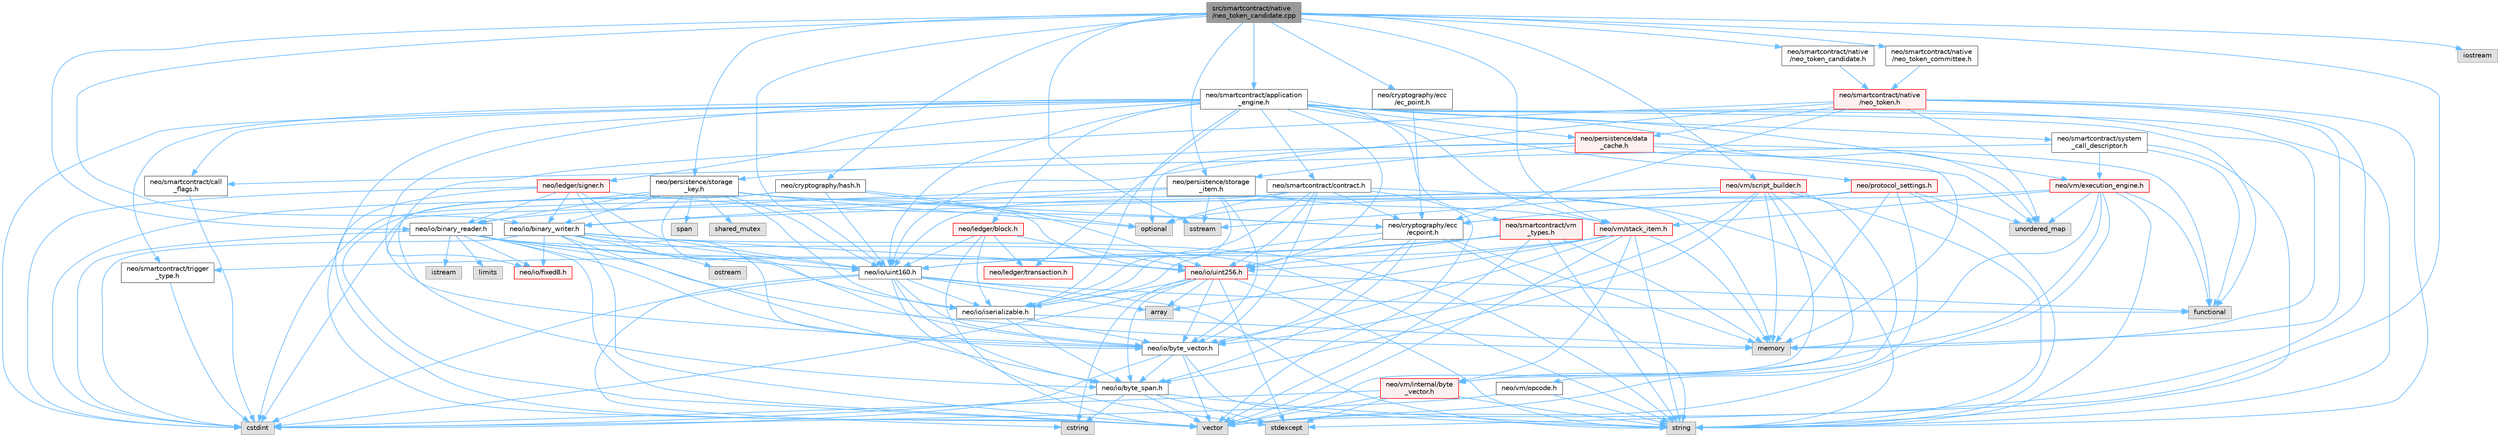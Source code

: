digraph "src/smartcontract/native/neo_token_candidate.cpp"
{
 // LATEX_PDF_SIZE
  bgcolor="transparent";
  edge [fontname=Helvetica,fontsize=10,labelfontname=Helvetica,labelfontsize=10];
  node [fontname=Helvetica,fontsize=10,shape=box,height=0.2,width=0.4];
  Node1 [id="Node000001",label="src/smartcontract/native\l/neo_token_candidate.cpp",height=0.2,width=0.4,color="gray40", fillcolor="grey60", style="filled", fontcolor="black",tooltip=" "];
  Node1 -> Node2 [id="edge1_Node000001_Node000002",color="steelblue1",style="solid",tooltip=" "];
  Node2 [id="Node000002",label="neo/cryptography/ecc\l/ec_point.h",height=0.2,width=0.4,color="grey40", fillcolor="white", style="filled",URL="$ec__point_8h.html",tooltip=" "];
  Node2 -> Node3 [id="edge2_Node000002_Node000003",color="steelblue1",style="solid",tooltip=" "];
  Node3 [id="Node000003",label="neo/cryptography/ecc\l/ecpoint.h",height=0.2,width=0.4,color="grey40", fillcolor="white", style="filled",URL="$ecpoint_8h.html",tooltip=" "];
  Node3 -> Node4 [id="edge3_Node000003_Node000004",color="steelblue1",style="solid",tooltip=" "];
  Node4 [id="Node000004",label="neo/io/byte_span.h",height=0.2,width=0.4,color="grey40", fillcolor="white", style="filled",URL="$io_2byte__span_8h.html",tooltip=" "];
  Node4 -> Node5 [id="edge4_Node000004_Node000005",color="steelblue1",style="solid",tooltip=" "];
  Node5 [id="Node000005",label="cstdint",height=0.2,width=0.4,color="grey60", fillcolor="#E0E0E0", style="filled",tooltip=" "];
  Node4 -> Node6 [id="edge5_Node000004_Node000006",color="steelblue1",style="solid",tooltip=" "];
  Node6 [id="Node000006",label="cstring",height=0.2,width=0.4,color="grey60", fillcolor="#E0E0E0", style="filled",tooltip=" "];
  Node4 -> Node7 [id="edge6_Node000004_Node000007",color="steelblue1",style="solid",tooltip=" "];
  Node7 [id="Node000007",label="stdexcept",height=0.2,width=0.4,color="grey60", fillcolor="#E0E0E0", style="filled",tooltip=" "];
  Node4 -> Node8 [id="edge7_Node000004_Node000008",color="steelblue1",style="solid",tooltip=" "];
  Node8 [id="Node000008",label="string",height=0.2,width=0.4,color="grey60", fillcolor="#E0E0E0", style="filled",tooltip=" "];
  Node4 -> Node9 [id="edge8_Node000004_Node000009",color="steelblue1",style="solid",tooltip=" "];
  Node9 [id="Node000009",label="vector",height=0.2,width=0.4,color="grey60", fillcolor="#E0E0E0", style="filled",tooltip=" "];
  Node3 -> Node10 [id="edge9_Node000003_Node000010",color="steelblue1",style="solid",tooltip=" "];
  Node10 [id="Node000010",label="neo/io/byte_vector.h",height=0.2,width=0.4,color="grey40", fillcolor="white", style="filled",URL="$io_2byte__vector_8h.html",tooltip=" "];
  Node10 -> Node4 [id="edge10_Node000010_Node000004",color="steelblue1",style="solid",tooltip=" "];
  Node10 -> Node5 [id="edge11_Node000010_Node000005",color="steelblue1",style="solid",tooltip=" "];
  Node10 -> Node8 [id="edge12_Node000010_Node000008",color="steelblue1",style="solid",tooltip=" "];
  Node10 -> Node9 [id="edge13_Node000010_Node000009",color="steelblue1",style="solid",tooltip=" "];
  Node3 -> Node11 [id="edge14_Node000003_Node000011",color="steelblue1",style="solid",tooltip=" "];
  Node11 [id="Node000011",label="neo/io/iserializable.h",height=0.2,width=0.4,color="grey40", fillcolor="white", style="filled",URL="$iserializable_8h.html",tooltip=" "];
  Node11 -> Node4 [id="edge15_Node000011_Node000004",color="steelblue1",style="solid",tooltip=" "];
  Node11 -> Node10 [id="edge16_Node000011_Node000010",color="steelblue1",style="solid",tooltip=" "];
  Node11 -> Node12 [id="edge17_Node000011_Node000012",color="steelblue1",style="solid",tooltip=" "];
  Node12 [id="Node000012",label="memory",height=0.2,width=0.4,color="grey60", fillcolor="#E0E0E0", style="filled",tooltip=" "];
  Node3 -> Node13 [id="edge18_Node000003_Node000013",color="steelblue1",style="solid",tooltip=" "];
  Node13 [id="Node000013",label="neo/io/uint256.h",height=0.2,width=0.4,color="red", fillcolor="#FFF0F0", style="filled",URL="$uint256_8h.html",tooltip=" "];
  Node13 -> Node4 [id="edge19_Node000013_Node000004",color="steelblue1",style="solid",tooltip=" "];
  Node13 -> Node10 [id="edge20_Node000013_Node000010",color="steelblue1",style="solid",tooltip=" "];
  Node13 -> Node11 [id="edge21_Node000013_Node000011",color="steelblue1",style="solid",tooltip=" "];
  Node13 -> Node14 [id="edge22_Node000013_Node000014",color="steelblue1",style="solid",tooltip=" "];
  Node14 [id="Node000014",label="array",height=0.2,width=0.4,color="grey60", fillcolor="#E0E0E0", style="filled",tooltip=" "];
  Node13 -> Node5 [id="edge23_Node000013_Node000005",color="steelblue1",style="solid",tooltip=" "];
  Node13 -> Node6 [id="edge24_Node000013_Node000006",color="steelblue1",style="solid",tooltip=" "];
  Node13 -> Node16 [id="edge25_Node000013_Node000016",color="steelblue1",style="solid",tooltip=" "];
  Node16 [id="Node000016",label="functional",height=0.2,width=0.4,color="grey60", fillcolor="#E0E0E0", style="filled",tooltip=" "];
  Node13 -> Node7 [id="edge26_Node000013_Node000007",color="steelblue1",style="solid",tooltip=" "];
  Node13 -> Node8 [id="edge27_Node000013_Node000008",color="steelblue1",style="solid",tooltip=" "];
  Node3 -> Node12 [id="edge28_Node000003_Node000012",color="steelblue1",style="solid",tooltip=" "];
  Node3 -> Node8 [id="edge29_Node000003_Node000008",color="steelblue1",style="solid",tooltip=" "];
  Node1 -> Node17 [id="edge30_Node000001_Node000017",color="steelblue1",style="solid",tooltip=" "];
  Node17 [id="Node000017",label="neo/cryptography/hash.h",height=0.2,width=0.4,color="grey40", fillcolor="white", style="filled",URL="$hash_8h.html",tooltip=" "];
  Node17 -> Node4 [id="edge31_Node000017_Node000004",color="steelblue1",style="solid",tooltip=" "];
  Node17 -> Node18 [id="edge32_Node000017_Node000018",color="steelblue1",style="solid",tooltip=" "];
  Node18 [id="Node000018",label="neo/io/uint160.h",height=0.2,width=0.4,color="grey40", fillcolor="white", style="filled",URL="$uint160_8h.html",tooltip=" "];
  Node18 -> Node4 [id="edge33_Node000018_Node000004",color="steelblue1",style="solid",tooltip=" "];
  Node18 -> Node10 [id="edge34_Node000018_Node000010",color="steelblue1",style="solid",tooltip=" "];
  Node18 -> Node11 [id="edge35_Node000018_Node000011",color="steelblue1",style="solid",tooltip=" "];
  Node18 -> Node14 [id="edge36_Node000018_Node000014",color="steelblue1",style="solid",tooltip=" "];
  Node18 -> Node5 [id="edge37_Node000018_Node000005",color="steelblue1",style="solid",tooltip=" "];
  Node18 -> Node6 [id="edge38_Node000018_Node000006",color="steelblue1",style="solid",tooltip=" "];
  Node18 -> Node16 [id="edge39_Node000018_Node000016",color="steelblue1",style="solid",tooltip=" "];
  Node18 -> Node7 [id="edge40_Node000018_Node000007",color="steelblue1",style="solid",tooltip=" "];
  Node18 -> Node8 [id="edge41_Node000018_Node000008",color="steelblue1",style="solid",tooltip=" "];
  Node17 -> Node13 [id="edge42_Node000017_Node000013",color="steelblue1",style="solid",tooltip=" "];
  Node17 -> Node19 [id="edge43_Node000017_Node000019",color="steelblue1",style="solid",tooltip=" "];
  Node19 [id="Node000019",label="optional",height=0.2,width=0.4,color="grey60", fillcolor="#E0E0E0", style="filled",tooltip=" "];
  Node17 -> Node9 [id="edge44_Node000017_Node000009",color="steelblue1",style="solid",tooltip=" "];
  Node1 -> Node20 [id="edge45_Node000001_Node000020",color="steelblue1",style="solid",tooltip=" "];
  Node20 [id="Node000020",label="neo/io/binary_reader.h",height=0.2,width=0.4,color="grey40", fillcolor="white", style="filled",URL="$binary__reader_8h.html",tooltip=" "];
  Node20 -> Node10 [id="edge46_Node000020_Node000010",color="steelblue1",style="solid",tooltip=" "];
  Node20 -> Node21 [id="edge47_Node000020_Node000021",color="steelblue1",style="solid",tooltip=" "];
  Node21 [id="Node000021",label="neo/io/fixed8.h",height=0.2,width=0.4,color="red", fillcolor="#FFF0F0", style="filled",URL="$io_2fixed8_8h.html",tooltip=" "];
  Node20 -> Node18 [id="edge48_Node000020_Node000018",color="steelblue1",style="solid",tooltip=" "];
  Node20 -> Node13 [id="edge49_Node000020_Node000013",color="steelblue1",style="solid",tooltip=" "];
  Node20 -> Node5 [id="edge50_Node000020_Node000005",color="steelblue1",style="solid",tooltip=" "];
  Node20 -> Node24 [id="edge51_Node000020_Node000024",color="steelblue1",style="solid",tooltip=" "];
  Node24 [id="Node000024",label="istream",height=0.2,width=0.4,color="grey60", fillcolor="#E0E0E0", style="filled",tooltip=" "];
  Node20 -> Node23 [id="edge52_Node000020_Node000023",color="steelblue1",style="solid",tooltip=" "];
  Node23 [id="Node000023",label="limits",height=0.2,width=0.4,color="grey60", fillcolor="#E0E0E0", style="filled",tooltip=" "];
  Node20 -> Node12 [id="edge53_Node000020_Node000012",color="steelblue1",style="solid",tooltip=" "];
  Node20 -> Node8 [id="edge54_Node000020_Node000008",color="steelblue1",style="solid",tooltip=" "];
  Node20 -> Node9 [id="edge55_Node000020_Node000009",color="steelblue1",style="solid",tooltip=" "];
  Node1 -> Node25 [id="edge56_Node000001_Node000025",color="steelblue1",style="solid",tooltip=" "];
  Node25 [id="Node000025",label="neo/io/binary_writer.h",height=0.2,width=0.4,color="grey40", fillcolor="white", style="filled",URL="$binary__writer_8h.html",tooltip=" "];
  Node25 -> Node4 [id="edge57_Node000025_Node000004",color="steelblue1",style="solid",tooltip=" "];
  Node25 -> Node10 [id="edge58_Node000025_Node000010",color="steelblue1",style="solid",tooltip=" "];
  Node25 -> Node21 [id="edge59_Node000025_Node000021",color="steelblue1",style="solid",tooltip=" "];
  Node25 -> Node18 [id="edge60_Node000025_Node000018",color="steelblue1",style="solid",tooltip=" "];
  Node25 -> Node13 [id="edge61_Node000025_Node000013",color="steelblue1",style="solid",tooltip=" "];
  Node25 -> Node5 [id="edge62_Node000025_Node000005",color="steelblue1",style="solid",tooltip=" "];
  Node25 -> Node26 [id="edge63_Node000025_Node000026",color="steelblue1",style="solid",tooltip=" "];
  Node26 [id="Node000026",label="ostream",height=0.2,width=0.4,color="grey60", fillcolor="#E0E0E0", style="filled",tooltip=" "];
  Node25 -> Node8 [id="edge64_Node000025_Node000008",color="steelblue1",style="solid",tooltip=" "];
  Node25 -> Node9 [id="edge65_Node000025_Node000009",color="steelblue1",style="solid",tooltip=" "];
  Node1 -> Node18 [id="edge66_Node000001_Node000018",color="steelblue1",style="solid",tooltip=" "];
  Node1 -> Node27 [id="edge67_Node000001_Node000027",color="steelblue1",style="solid",tooltip=" "];
  Node27 [id="Node000027",label="neo/persistence/storage\l_item.h",height=0.2,width=0.4,color="grey40", fillcolor="white", style="filled",URL="$persistence_2storage__item_8h.html",tooltip=" "];
  Node27 -> Node20 [id="edge68_Node000027_Node000020",color="steelblue1",style="solid",tooltip=" "];
  Node27 -> Node25 [id="edge69_Node000027_Node000025",color="steelblue1",style="solid",tooltip=" "];
  Node27 -> Node10 [id="edge70_Node000027_Node000010",color="steelblue1",style="solid",tooltip=" "];
  Node27 -> Node11 [id="edge71_Node000027_Node000011",color="steelblue1",style="solid",tooltip=" "];
  Node27 -> Node28 [id="edge72_Node000027_Node000028",color="steelblue1",style="solid",tooltip=" "];
  Node28 [id="Node000028",label="neo/vm/stack_item.h",height=0.2,width=0.4,color="red", fillcolor="#FFF0F0", style="filled",URL="$stack__item_8h.html",tooltip=" "];
  Node28 -> Node10 [id="edge73_Node000028_Node000010",color="steelblue1",style="solid",tooltip=" "];
  Node28 -> Node18 [id="edge74_Node000028_Node000018",color="steelblue1",style="solid",tooltip=" "];
  Node28 -> Node13 [id="edge75_Node000028_Node000013",color="steelblue1",style="solid",tooltip=" "];
  Node28 -> Node29 [id="edge76_Node000028_Node000029",color="steelblue1",style="solid",tooltip=" "];
  Node29 [id="Node000029",label="neo/vm/internal/byte\l_vector.h",height=0.2,width=0.4,color="red", fillcolor="#FFF0F0", style="filled",URL="$vm_2internal_2byte__vector_8h.html",tooltip=" "];
  Node29 -> Node5 [id="edge77_Node000029_Node000005",color="steelblue1",style="solid",tooltip=" "];
  Node29 -> Node7 [id="edge78_Node000029_Node000007",color="steelblue1",style="solid",tooltip=" "];
  Node29 -> Node8 [id="edge79_Node000029_Node000008",color="steelblue1",style="solid",tooltip=" "];
  Node29 -> Node9 [id="edge80_Node000029_Node000009",color="steelblue1",style="solid",tooltip=" "];
  Node28 -> Node14 [id="edge81_Node000028_Node000014",color="steelblue1",style="solid",tooltip=" "];
  Node28 -> Node12 [id="edge82_Node000028_Node000012",color="steelblue1",style="solid",tooltip=" "];
  Node28 -> Node8 [id="edge83_Node000028_Node000008",color="steelblue1",style="solid",tooltip=" "];
  Node28 -> Node9 [id="edge84_Node000028_Node000009",color="steelblue1",style="solid",tooltip=" "];
  Node27 -> Node12 [id="edge85_Node000027_Node000012",color="steelblue1",style="solid",tooltip=" "];
  Node27 -> Node33 [id="edge86_Node000027_Node000033",color="steelblue1",style="solid",tooltip=" "];
  Node33 [id="Node000033",label="sstream",height=0.2,width=0.4,color="grey60", fillcolor="#E0E0E0", style="filled",tooltip=" "];
  Node1 -> Node34 [id="edge87_Node000001_Node000034",color="steelblue1",style="solid",tooltip=" "];
  Node34 [id="Node000034",label="neo/persistence/storage\l_key.h",height=0.2,width=0.4,color="grey40", fillcolor="white", style="filled",URL="$persistence_2storage__key_8h.html",tooltip=" "];
  Node34 -> Node3 [id="edge88_Node000034_Node000003",color="steelblue1",style="solid",tooltip=" "];
  Node34 -> Node20 [id="edge89_Node000034_Node000020",color="steelblue1",style="solid",tooltip=" "];
  Node34 -> Node25 [id="edge90_Node000034_Node000025",color="steelblue1",style="solid",tooltip=" "];
  Node34 -> Node10 [id="edge91_Node000034_Node000010",color="steelblue1",style="solid",tooltip=" "];
  Node34 -> Node11 [id="edge92_Node000034_Node000011",color="steelblue1",style="solid",tooltip=" "];
  Node34 -> Node18 [id="edge93_Node000034_Node000018",color="steelblue1",style="solid",tooltip=" "];
  Node34 -> Node13 [id="edge94_Node000034_Node000013",color="steelblue1",style="solid",tooltip=" "];
  Node34 -> Node5 [id="edge95_Node000034_Node000005",color="steelblue1",style="solid",tooltip=" "];
  Node34 -> Node19 [id="edge96_Node000034_Node000019",color="steelblue1",style="solid",tooltip=" "];
  Node34 -> Node35 [id="edge97_Node000034_Node000035",color="steelblue1",style="solid",tooltip=" "];
  Node35 [id="Node000035",label="shared_mutex",height=0.2,width=0.4,color="grey60", fillcolor="#E0E0E0", style="filled",tooltip=" "];
  Node34 -> Node36 [id="edge98_Node000034_Node000036",color="steelblue1",style="solid",tooltip=" "];
  Node36 [id="Node000036",label="span",height=0.2,width=0.4,color="grey60", fillcolor="#E0E0E0", style="filled",tooltip=" "];
  Node1 -> Node37 [id="edge99_Node000001_Node000037",color="steelblue1",style="solid",tooltip=" "];
  Node37 [id="Node000037",label="neo/smartcontract/application\l_engine.h",height=0.2,width=0.4,color="grey40", fillcolor="white", style="filled",URL="$application__engine_8h.html",tooltip=" "];
  Node37 -> Node10 [id="edge100_Node000037_Node000010",color="steelblue1",style="solid",tooltip=" "];
  Node37 -> Node11 [id="edge101_Node000037_Node000011",color="steelblue1",style="solid",tooltip=" "];
  Node37 -> Node18 [id="edge102_Node000037_Node000018",color="steelblue1",style="solid",tooltip=" "];
  Node37 -> Node13 [id="edge103_Node000037_Node000013",color="steelblue1",style="solid",tooltip=" "];
  Node37 -> Node38 [id="edge104_Node000037_Node000038",color="steelblue1",style="solid",tooltip=" "];
  Node38 [id="Node000038",label="neo/ledger/block.h",height=0.2,width=0.4,color="red", fillcolor="#FFF0F0", style="filled",URL="$ledger_2block_8h.html",tooltip=" "];
  Node38 -> Node11 [id="edge105_Node000038_Node000011",color="steelblue1",style="solid",tooltip=" "];
  Node38 -> Node18 [id="edge106_Node000038_Node000018",color="steelblue1",style="solid",tooltip=" "];
  Node38 -> Node13 [id="edge107_Node000038_Node000013",color="steelblue1",style="solid",tooltip=" "];
  Node38 -> Node64 [id="edge108_Node000038_Node000064",color="steelblue1",style="solid",tooltip=" "];
  Node64 [id="Node000064",label="neo/ledger/transaction.h",height=0.2,width=0.4,color="red", fillcolor="#FFF0F0", style="filled",URL="$ledger_2transaction_8h.html",tooltip=" "];
  Node38 -> Node9 [id="edge109_Node000038_Node000009",color="steelblue1",style="solid",tooltip=" "];
  Node37 -> Node68 [id="edge110_Node000037_Node000068",color="steelblue1",style="solid",tooltip=" "];
  Node68 [id="Node000068",label="neo/ledger/signer.h",height=0.2,width=0.4,color="red", fillcolor="#FFF0F0", style="filled",URL="$signer_8h.html",tooltip=" "];
  Node68 -> Node3 [id="edge111_Node000068_Node000003",color="steelblue1",style="solid",tooltip=" "];
  Node68 -> Node20 [id="edge112_Node000068_Node000020",color="steelblue1",style="solid",tooltip=" "];
  Node68 -> Node25 [id="edge113_Node000068_Node000025",color="steelblue1",style="solid",tooltip=" "];
  Node68 -> Node11 [id="edge114_Node000068_Node000011",color="steelblue1",style="solid",tooltip=" "];
  Node68 -> Node18 [id="edge115_Node000068_Node000018",color="steelblue1",style="solid",tooltip=" "];
  Node68 -> Node5 [id="edge116_Node000068_Node000005",color="steelblue1",style="solid",tooltip=" "];
  Node68 -> Node9 [id="edge117_Node000068_Node000009",color="steelblue1",style="solid",tooltip=" "];
  Node37 -> Node64 [id="edge118_Node000037_Node000064",color="steelblue1",style="solid",tooltip=" "];
  Node37 -> Node78 [id="edge119_Node000037_Node000078",color="steelblue1",style="solid",tooltip=" "];
  Node78 [id="Node000078",label="neo/persistence/data\l_cache.h",height=0.2,width=0.4,color="red", fillcolor="#FFF0F0", style="filled",URL="$data__cache_8h.html",tooltip=" "];
  Node78 -> Node27 [id="edge120_Node000078_Node000027",color="steelblue1",style="solid",tooltip=" "];
  Node78 -> Node34 [id="edge121_Node000078_Node000034",color="steelblue1",style="solid",tooltip=" "];
  Node78 -> Node16 [id="edge122_Node000078_Node000016",color="steelblue1",style="solid",tooltip=" "];
  Node78 -> Node12 [id="edge123_Node000078_Node000012",color="steelblue1",style="solid",tooltip=" "];
  Node78 -> Node19 [id="edge124_Node000078_Node000019",color="steelblue1",style="solid",tooltip=" "];
  Node78 -> Node50 [id="edge125_Node000078_Node000050",color="steelblue1",style="solid",tooltip=" "];
  Node50 [id="Node000050",label="unordered_map",height=0.2,width=0.4,color="grey60", fillcolor="#E0E0E0", style="filled",tooltip=" "];
  Node37 -> Node81 [id="edge126_Node000037_Node000081",color="steelblue1",style="solid",tooltip=" "];
  Node81 [id="Node000081",label="neo/protocol_settings.h",height=0.2,width=0.4,color="red", fillcolor="#FFF0F0", style="filled",URL="$protocol__settings_8h.html",tooltip=" "];
  Node81 -> Node3 [id="edge127_Node000081_Node000003",color="steelblue1",style="solid",tooltip=" "];
  Node81 -> Node5 [id="edge128_Node000081_Node000005",color="steelblue1",style="solid",tooltip=" "];
  Node81 -> Node12 [id="edge129_Node000081_Node000012",color="steelblue1",style="solid",tooltip=" "];
  Node81 -> Node8 [id="edge130_Node000081_Node000008",color="steelblue1",style="solid",tooltip=" "];
  Node81 -> Node50 [id="edge131_Node000081_Node000050",color="steelblue1",style="solid",tooltip=" "];
  Node81 -> Node9 [id="edge132_Node000081_Node000009",color="steelblue1",style="solid",tooltip=" "];
  Node37 -> Node83 [id="edge133_Node000037_Node000083",color="steelblue1",style="solid",tooltip=" "];
  Node83 [id="Node000083",label="neo/smartcontract/call\l_flags.h",height=0.2,width=0.4,color="grey40", fillcolor="white", style="filled",URL="$call__flags_8h.html",tooltip=" "];
  Node83 -> Node5 [id="edge134_Node000083_Node000005",color="steelblue1",style="solid",tooltip=" "];
  Node37 -> Node84 [id="edge135_Node000037_Node000084",color="steelblue1",style="solid",tooltip=" "];
  Node84 [id="Node000084",label="neo/smartcontract/contract.h",height=0.2,width=0.4,color="grey40", fillcolor="white", style="filled",URL="$contract_8h.html",tooltip=" "];
  Node84 -> Node3 [id="edge136_Node000084_Node000003",color="steelblue1",style="solid",tooltip=" "];
  Node84 -> Node10 [id="edge137_Node000084_Node000010",color="steelblue1",style="solid",tooltip=" "];
  Node84 -> Node11 [id="edge138_Node000084_Node000011",color="steelblue1",style="solid",tooltip=" "];
  Node84 -> Node18 [id="edge139_Node000084_Node000018",color="steelblue1",style="solid",tooltip=" "];
  Node84 -> Node13 [id="edge140_Node000084_Node000013",color="steelblue1",style="solid",tooltip=" "];
  Node84 -> Node19 [id="edge141_Node000084_Node000019",color="steelblue1",style="solid",tooltip=" "];
  Node84 -> Node8 [id="edge142_Node000084_Node000008",color="steelblue1",style="solid",tooltip=" "];
  Node84 -> Node9 [id="edge143_Node000084_Node000009",color="steelblue1",style="solid",tooltip=" "];
  Node37 -> Node85 [id="edge144_Node000037_Node000085",color="steelblue1",style="solid",tooltip=" "];
  Node85 [id="Node000085",label="neo/smartcontract/system\l_call_descriptor.h",height=0.2,width=0.4,color="grey40", fillcolor="white", style="filled",URL="$system__call__descriptor_8h.html",tooltip=" "];
  Node85 -> Node83 [id="edge145_Node000085_Node000083",color="steelblue1",style="solid",tooltip=" "];
  Node85 -> Node86 [id="edge146_Node000085_Node000086",color="steelblue1",style="solid",tooltip=" "];
  Node86 [id="Node000086",label="neo/vm/execution_engine.h",height=0.2,width=0.4,color="red", fillcolor="#FFF0F0", style="filled",URL="$execution__engine_8h.html",tooltip=" "];
  Node86 -> Node29 [id="edge147_Node000086_Node000029",color="steelblue1",style="solid",tooltip=" "];
  Node86 -> Node28 [id="edge148_Node000086_Node000028",color="steelblue1",style="solid",tooltip=" "];
  Node86 -> Node16 [id="edge149_Node000086_Node000016",color="steelblue1",style="solid",tooltip=" "];
  Node86 -> Node12 [id="edge150_Node000086_Node000012",color="steelblue1",style="solid",tooltip=" "];
  Node86 -> Node19 [id="edge151_Node000086_Node000019",color="steelblue1",style="solid",tooltip=" "];
  Node86 -> Node8 [id="edge152_Node000086_Node000008",color="steelblue1",style="solid",tooltip=" "];
  Node86 -> Node50 [id="edge153_Node000086_Node000050",color="steelblue1",style="solid",tooltip=" "];
  Node86 -> Node9 [id="edge154_Node000086_Node000009",color="steelblue1",style="solid",tooltip=" "];
  Node85 -> Node16 [id="edge155_Node000085_Node000016",color="steelblue1",style="solid",tooltip=" "];
  Node85 -> Node8 [id="edge156_Node000085_Node000008",color="steelblue1",style="solid",tooltip=" "];
  Node37 -> Node100 [id="edge157_Node000037_Node000100",color="steelblue1",style="solid",tooltip=" "];
  Node100 [id="Node000100",label="neo/smartcontract/trigger\l_type.h",height=0.2,width=0.4,color="grey40", fillcolor="white", style="filled",URL="$trigger__type_8h.html",tooltip=" "];
  Node100 -> Node5 [id="edge158_Node000100_Node000005",color="steelblue1",style="solid",tooltip=" "];
  Node37 -> Node101 [id="edge159_Node000037_Node000101",color="steelblue1",style="solid",tooltip=" "];
  Node101 [id="Node000101",label="neo/smartcontract/vm\l_types.h",height=0.2,width=0.4,color="red", fillcolor="#FFF0F0", style="filled",URL="$vm__types_8h.html",tooltip=" "];
  Node101 -> Node18 [id="edge160_Node000101_Node000018",color="steelblue1",style="solid",tooltip=" "];
  Node101 -> Node13 [id="edge161_Node000101_Node000013",color="steelblue1",style="solid",tooltip=" "];
  Node101 -> Node100 [id="edge162_Node000101_Node000100",color="steelblue1",style="solid",tooltip=" "];
  Node101 -> Node12 [id="edge163_Node000101_Node000012",color="steelblue1",style="solid",tooltip=" "];
  Node101 -> Node8 [id="edge164_Node000101_Node000008",color="steelblue1",style="solid",tooltip=" "];
  Node101 -> Node9 [id="edge165_Node000101_Node000009",color="steelblue1",style="solid",tooltip=" "];
  Node37 -> Node86 [id="edge166_Node000037_Node000086",color="steelblue1",style="solid",tooltip=" "];
  Node37 -> Node28 [id="edge167_Node000037_Node000028",color="steelblue1",style="solid",tooltip=" "];
  Node37 -> Node5 [id="edge168_Node000037_Node000005",color="steelblue1",style="solid",tooltip=" "];
  Node37 -> Node16 [id="edge169_Node000037_Node000016",color="steelblue1",style="solid",tooltip=" "];
  Node37 -> Node12 [id="edge170_Node000037_Node000012",color="steelblue1",style="solid",tooltip=" "];
  Node37 -> Node8 [id="edge171_Node000037_Node000008",color="steelblue1",style="solid",tooltip=" "];
  Node37 -> Node50 [id="edge172_Node000037_Node000050",color="steelblue1",style="solid",tooltip=" "];
  Node37 -> Node9 [id="edge173_Node000037_Node000009",color="steelblue1",style="solid",tooltip=" "];
  Node1 -> Node102 [id="edge174_Node000001_Node000102",color="steelblue1",style="solid",tooltip=" "];
  Node102 [id="Node000102",label="neo/smartcontract/native\l/neo_token_candidate.h",height=0.2,width=0.4,color="grey40", fillcolor="white", style="filled",URL="$neo__token__candidate_8h.html",tooltip=" "];
  Node102 -> Node103 [id="edge175_Node000102_Node000103",color="steelblue1",style="solid",tooltip=" "];
  Node103 [id="Node000103",label="neo/smartcontract/native\l/neo_token.h",height=0.2,width=0.4,color="red", fillcolor="#FFF0F0", style="filled",URL="$neo__token_8h.html",tooltip=" "];
  Node103 -> Node3 [id="edge176_Node000103_Node000003",color="steelblue1",style="solid",tooltip=" "];
  Node103 -> Node21 [id="edge177_Node000103_Node000021",color="steelblue1",style="solid",tooltip=" "];
  Node103 -> Node18 [id="edge178_Node000103_Node000018",color="steelblue1",style="solid",tooltip=" "];
  Node103 -> Node78 [id="edge179_Node000103_Node000078",color="steelblue1",style="solid",tooltip=" "];
  Node103 -> Node12 [id="edge180_Node000103_Node000012",color="steelblue1",style="solid",tooltip=" "];
  Node103 -> Node8 [id="edge181_Node000103_Node000008",color="steelblue1",style="solid",tooltip=" "];
  Node103 -> Node50 [id="edge182_Node000103_Node000050",color="steelblue1",style="solid",tooltip=" "];
  Node103 -> Node9 [id="edge183_Node000103_Node000009",color="steelblue1",style="solid",tooltip=" "];
  Node1 -> Node105 [id="edge184_Node000001_Node000105",color="steelblue1",style="solid",tooltip=" "];
  Node105 [id="Node000105",label="neo/smartcontract/native\l/neo_token_committee.h",height=0.2,width=0.4,color="grey40", fillcolor="white", style="filled",URL="$neo__token__committee_8h.html",tooltip=" "];
  Node105 -> Node103 [id="edge185_Node000105_Node000103",color="steelblue1",style="solid",tooltip=" "];
  Node1 -> Node106 [id="edge186_Node000001_Node000106",color="steelblue1",style="solid",tooltip=" "];
  Node106 [id="Node000106",label="neo/vm/script_builder.h",height=0.2,width=0.4,color="red", fillcolor="#FFF0F0", style="filled",URL="$script__builder_8h.html",tooltip=" "];
  Node106 -> Node25 [id="edge187_Node000106_Node000025",color="steelblue1",style="solid",tooltip=" "];
  Node106 -> Node4 [id="edge188_Node000106_Node000004",color="steelblue1",style="solid",tooltip=" "];
  Node106 -> Node10 [id="edge189_Node000106_Node000010",color="steelblue1",style="solid",tooltip=" "];
  Node106 -> Node29 [id="edge190_Node000106_Node000029",color="steelblue1",style="solid",tooltip=" "];
  Node106 -> Node91 [id="edge191_Node000106_Node000091",color="steelblue1",style="solid",tooltip=" "];
  Node91 [id="Node000091",label="neo/vm/opcode.h",height=0.2,width=0.4,color="grey40", fillcolor="white", style="filled",URL="$opcode_8h.html",tooltip=" "];
  Node91 -> Node5 [id="edge192_Node000091_Node000005",color="steelblue1",style="solid",tooltip=" "];
  Node91 -> Node8 [id="edge193_Node000091_Node000008",color="steelblue1",style="solid",tooltip=" "];
  Node106 -> Node5 [id="edge194_Node000106_Node000005",color="steelblue1",style="solid",tooltip=" "];
  Node106 -> Node12 [id="edge195_Node000106_Node000012",color="steelblue1",style="solid",tooltip=" "];
  Node106 -> Node33 [id="edge196_Node000106_Node000033",color="steelblue1",style="solid",tooltip=" "];
  Node106 -> Node8 [id="edge197_Node000106_Node000008",color="steelblue1",style="solid",tooltip=" "];
  Node106 -> Node9 [id="edge198_Node000106_Node000009",color="steelblue1",style="solid",tooltip=" "];
  Node1 -> Node28 [id="edge199_Node000001_Node000028",color="steelblue1",style="solid",tooltip=" "];
  Node1 -> Node107 [id="edge200_Node000001_Node000107",color="steelblue1",style="solid",tooltip=" "];
  Node107 [id="Node000107",label="iostream",height=0.2,width=0.4,color="grey60", fillcolor="#E0E0E0", style="filled",tooltip=" "];
  Node1 -> Node33 [id="edge201_Node000001_Node000033",color="steelblue1",style="solid",tooltip=" "];
  Node1 -> Node7 [id="edge202_Node000001_Node000007",color="steelblue1",style="solid",tooltip=" "];
}
